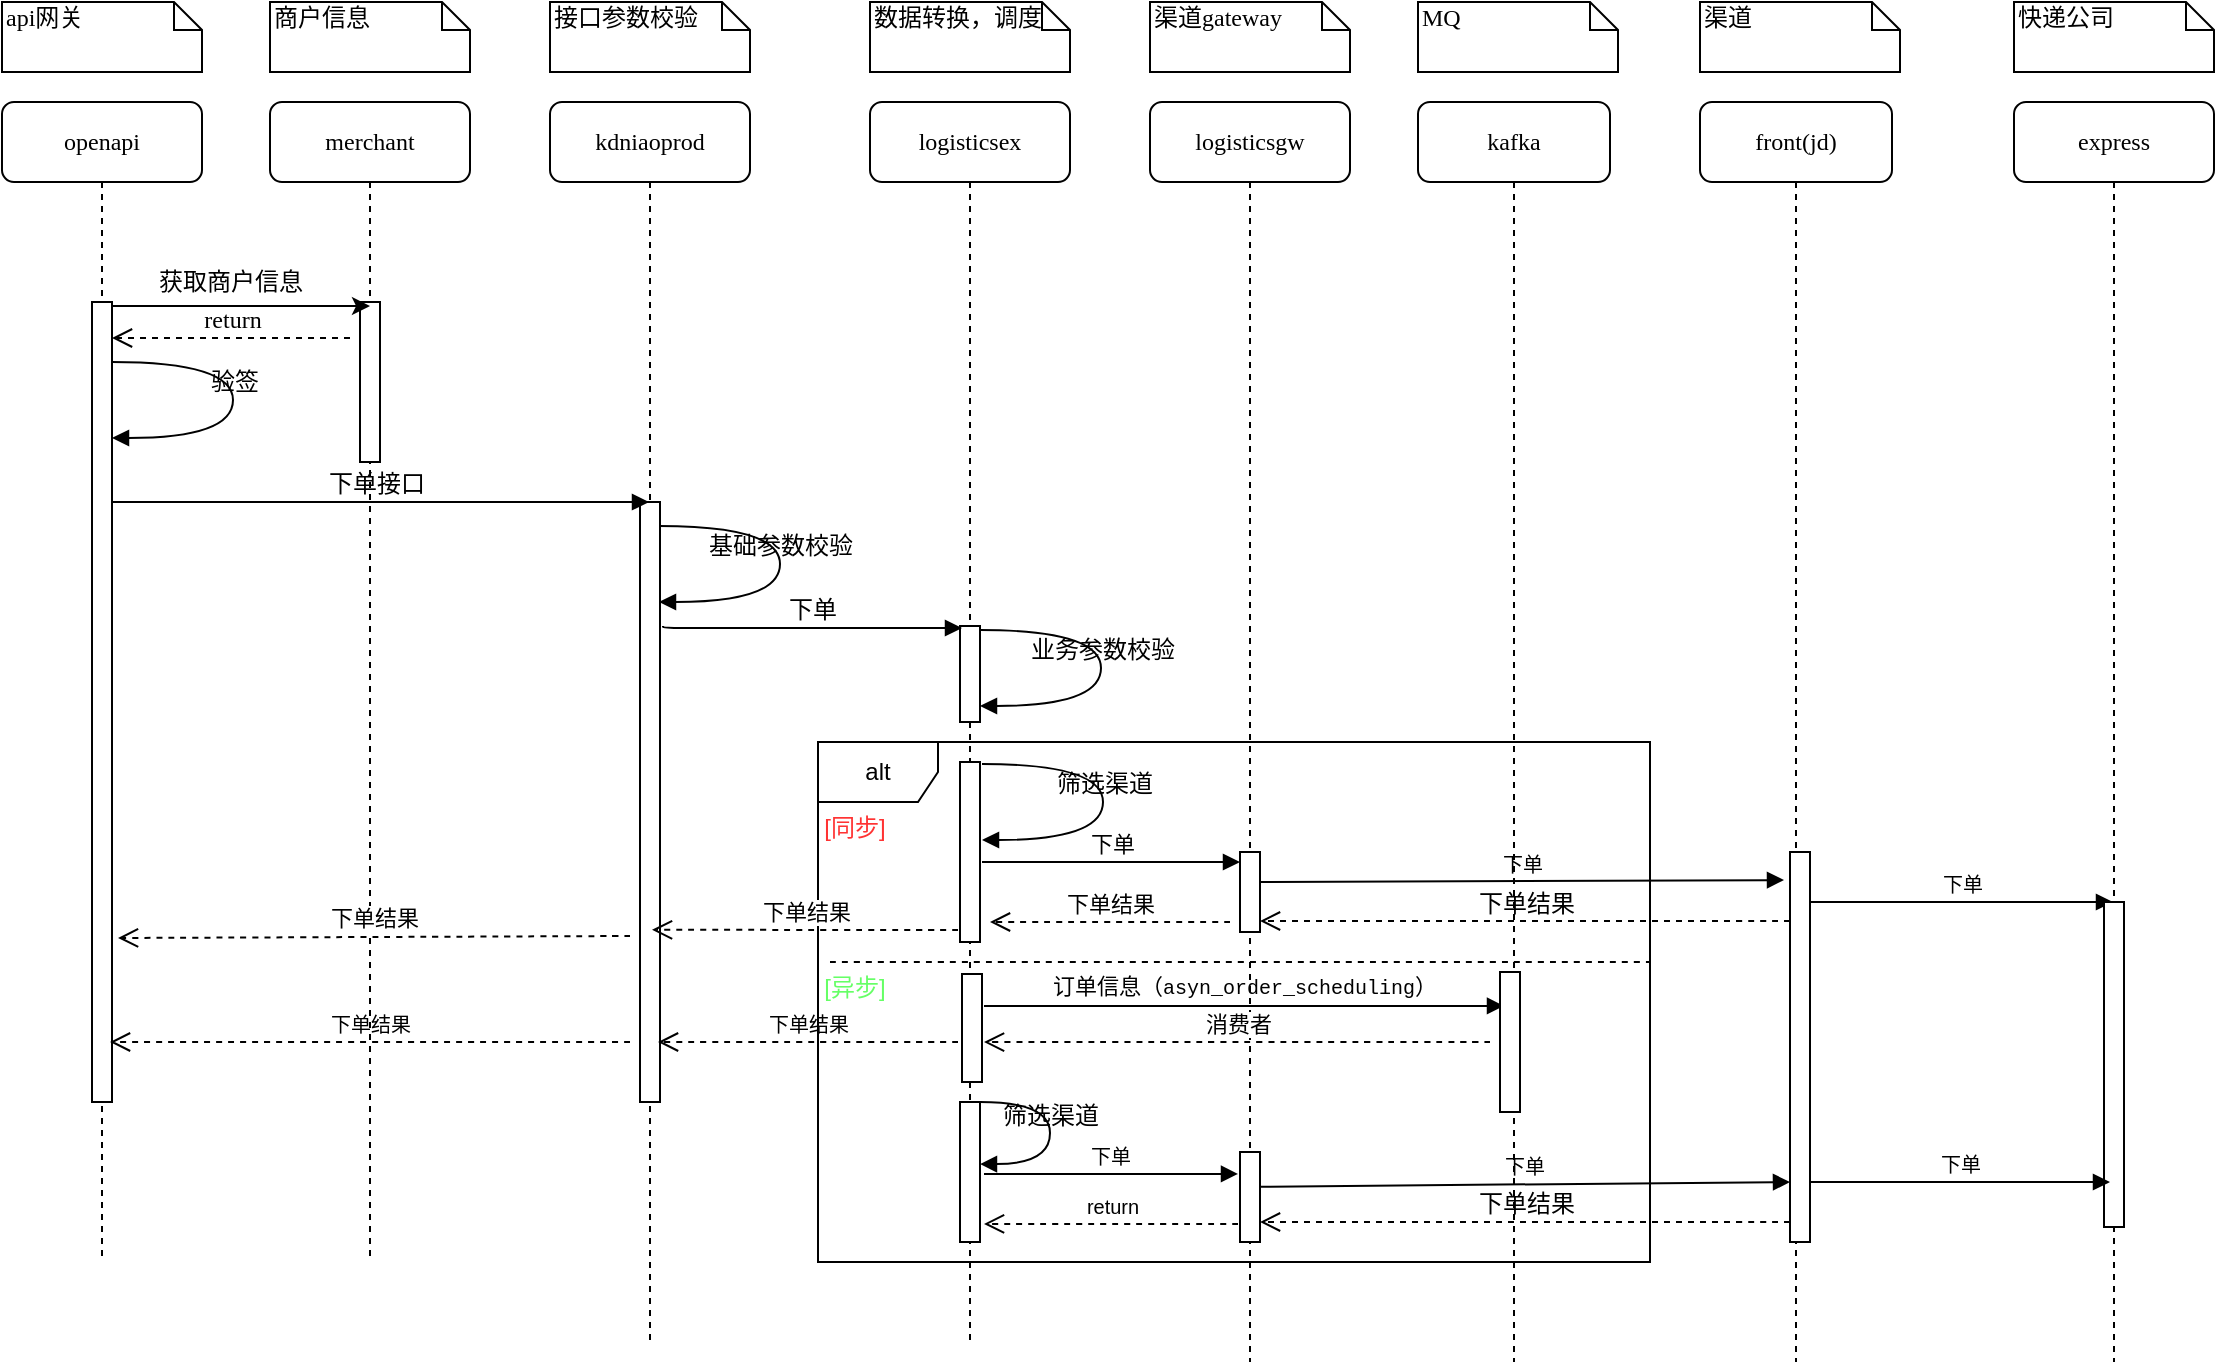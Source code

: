 <mxfile version="20.2.3" type="github">
  <diagram name="Page-1" id="13e1069c-82ec-6db2-03f1-153e76fe0fe0">
    <mxGraphModel dx="2062" dy="786" grid="1" gridSize="10" guides="1" tooltips="1" connect="1" arrows="1" fold="1" page="1" pageScale="1" pageWidth="1920" pageHeight="1200" background="none" math="0" shadow="0">
      <root>
        <mxCell id="0" />
        <mxCell id="1" parent="0" />
        <mxCell id="XC6BqRoF2bmVDiK8bHI7-21" value="alt" style="shape=umlFrame;whiteSpace=wrap;html=1;" vertex="1" parent="1">
          <mxGeometry x="614" y="450" width="416" height="260" as="geometry" />
        </mxCell>
        <mxCell id="7baba1c4bc27f4b0-2" value="kdniaoprod" style="shape=umlLifeline;perimeter=lifelinePerimeter;whiteSpace=wrap;html=1;container=1;collapsible=0;recursiveResize=0;outlineConnect=0;rounded=1;shadow=0;comic=0;labelBackgroundColor=none;strokeWidth=1;fontFamily=Verdana;fontSize=12;align=center;" parent="1" vertex="1">
          <mxGeometry x="480" y="130" width="100" height="620" as="geometry" />
        </mxCell>
        <mxCell id="7baba1c4bc27f4b0-10" value="" style="html=1;points=[];perimeter=orthogonalPerimeter;rounded=0;shadow=0;comic=0;labelBackgroundColor=none;strokeWidth=1;fontFamily=Verdana;fontSize=12;align=center;" parent="7baba1c4bc27f4b0-2" vertex="1">
          <mxGeometry x="45" y="200" width="10" height="300" as="geometry" />
        </mxCell>
        <mxCell id="7baba1c4bc27f4b0-3" value="logisticsex" style="shape=umlLifeline;perimeter=lifelinePerimeter;whiteSpace=wrap;html=1;container=1;collapsible=0;recursiveResize=0;outlineConnect=0;rounded=1;shadow=0;comic=0;labelBackgroundColor=none;strokeWidth=1;fontFamily=Verdana;fontSize=12;align=center;" parent="1" vertex="1">
          <mxGeometry x="640" y="130" width="100" height="620" as="geometry" />
        </mxCell>
        <mxCell id="7baba1c4bc27f4b0-13" value="" style="html=1;points=[];perimeter=orthogonalPerimeter;rounded=0;shadow=0;comic=0;labelBackgroundColor=none;strokeWidth=1;fontFamily=Verdana;fontSize=12;align=center;" parent="7baba1c4bc27f4b0-3" vertex="1">
          <mxGeometry x="45" y="262" width="10" height="48" as="geometry" />
        </mxCell>
        <mxCell id="XC6BqRoF2bmVDiK8bHI7-18" value="业务参数校验" style="html=1;verticalAlign=bottom;endArrow=block;labelBackgroundColor=none;fontFamily=Verdana;fontSize=12;elbow=vertical;edgeStyle=orthogonalEdgeStyle;curved=1;" edge="1" parent="7baba1c4bc27f4b0-3">
          <mxGeometry relative="1" as="geometry">
            <mxPoint x="55" y="264" as="sourcePoint" />
            <mxPoint x="55" y="302" as="targetPoint" />
            <Array as="points">
              <mxPoint x="115.5" y="264" />
              <mxPoint x="115.5" y="302" />
            </Array>
          </mxGeometry>
        </mxCell>
        <mxCell id="XC6BqRoF2bmVDiK8bHI7-31" value="下单" style="html=1;verticalAlign=bottom;endArrow=block;rounded=0;curved=1;" edge="1" parent="7baba1c4bc27f4b0-3">
          <mxGeometry width="80" relative="1" as="geometry">
            <mxPoint x="56" y="380" as="sourcePoint" />
            <mxPoint x="185" y="380" as="targetPoint" />
          </mxGeometry>
        </mxCell>
        <mxCell id="XC6BqRoF2bmVDiK8bHI7-42" value="&lt;font style=&quot;&quot;&gt;&lt;font style=&quot;font-size: 11px;&quot; color=&quot;#000000&quot;&gt;订单信息（&lt;/font&gt;&lt;span style=&quot;font-family: &amp;quot;Courier New&amp;quot;;&quot;&gt;&lt;font style=&quot;font-size: 10px;&quot; color=&quot;#000000&quot;&gt;asyn_order_scheduling&lt;/font&gt;&lt;/span&gt;&lt;span style=&quot;font-size: 11px; color: rgb(0, 0, 0);&quot;&gt;）&lt;/span&gt;&lt;/font&gt;" style="html=1;verticalAlign=bottom;endArrow=block;rounded=0;fontColor=#66FF66;curved=1;entryX=-0.2;entryY=0.057;entryDx=0;entryDy=0;entryPerimeter=0;" edge="1" parent="7baba1c4bc27f4b0-3">
          <mxGeometry width="80" relative="1" as="geometry">
            <mxPoint x="57" y="452" as="sourcePoint" />
            <mxPoint x="317" y="451.99" as="targetPoint" />
          </mxGeometry>
        </mxCell>
        <mxCell id="XC6BqRoF2bmVDiK8bHI7-60" value="" style="html=1;points=[];perimeter=orthogonalPerimeter;fontSize=10;fontColor=#000000;" vertex="1" parent="7baba1c4bc27f4b0-3">
          <mxGeometry x="45" y="500" width="10" height="70" as="geometry" />
        </mxCell>
        <mxCell id="XC6BqRoF2bmVDiK8bHI7-62" value="筛选渠道" style="html=1;verticalAlign=bottom;endArrow=block;labelBackgroundColor=none;fontFamily=Verdana;fontSize=12;elbow=vertical;edgeStyle=orthogonalEdgeStyle;curved=1;entryX=1;entryY=0.443;entryDx=0;entryDy=0;entryPerimeter=0;" edge="1" parent="7baba1c4bc27f4b0-3" target="XC6BqRoF2bmVDiK8bHI7-60">
          <mxGeometry relative="1" as="geometry">
            <mxPoint x="55" y="500" as="sourcePoint" />
            <mxPoint x="55" y="538" as="targetPoint" />
            <Array as="points">
              <mxPoint x="90" y="500" />
              <mxPoint x="90" y="531" />
            </Array>
          </mxGeometry>
        </mxCell>
        <mxCell id="7baba1c4bc27f4b0-4" value="logisticsgw" style="shape=umlLifeline;perimeter=lifelinePerimeter;whiteSpace=wrap;html=1;container=1;collapsible=0;recursiveResize=0;outlineConnect=0;rounded=1;shadow=0;comic=0;labelBackgroundColor=none;strokeWidth=1;fontFamily=Verdana;fontSize=12;align=center;" parent="1" vertex="1">
          <mxGeometry x="780" y="130" width="100" height="630" as="geometry" />
        </mxCell>
        <mxCell id="XC6BqRoF2bmVDiK8bHI7-49" value="" style="html=1;points=[];perimeter=orthogonalPerimeter;rounded=0;shadow=0;comic=0;labelBackgroundColor=none;strokeWidth=1;fontFamily=Verdana;fontSize=12;align=center;" vertex="1" parent="7baba1c4bc27f4b0-4">
          <mxGeometry x="45" y="525" width="10" height="45" as="geometry" />
        </mxCell>
        <mxCell id="7baba1c4bc27f4b0-5" value="front(jd)" style="shape=umlLifeline;perimeter=lifelinePerimeter;whiteSpace=wrap;html=1;container=1;collapsible=0;recursiveResize=0;outlineConnect=0;rounded=1;shadow=0;comic=0;labelBackgroundColor=none;strokeWidth=1;fontFamily=Verdana;fontSize=12;align=center;" parent="1" vertex="1">
          <mxGeometry x="1055" y="130" width="96" height="630" as="geometry" />
        </mxCell>
        <mxCell id="7baba1c4bc27f4b0-19" value="" style="html=1;points=[];perimeter=orthogonalPerimeter;rounded=0;shadow=0;comic=0;labelBackgroundColor=none;strokeWidth=1;fontFamily=Verdana;fontSize=12;align=center;" parent="7baba1c4bc27f4b0-5" vertex="1">
          <mxGeometry x="45" y="375" width="10" height="195" as="geometry" />
        </mxCell>
        <mxCell id="XC6BqRoF2bmVDiK8bHI7-68" value="下单" style="html=1;verticalAlign=bottom;endArrow=block;rounded=0;labelBackgroundColor=none;fontSize=10;fontColor=#000000;curved=1;" edge="1" parent="7baba1c4bc27f4b0-5" target="7baba1c4bc27f4b0-6">
          <mxGeometry width="80" relative="1" as="geometry">
            <mxPoint x="55" y="400" as="sourcePoint" />
            <mxPoint x="135" y="400" as="targetPoint" />
          </mxGeometry>
        </mxCell>
        <mxCell id="7baba1c4bc27f4b0-6" value="express" style="shape=umlLifeline;perimeter=lifelinePerimeter;whiteSpace=wrap;html=1;container=1;collapsible=0;recursiveResize=0;outlineConnect=0;rounded=1;shadow=0;comic=0;labelBackgroundColor=none;strokeWidth=1;fontFamily=Verdana;fontSize=12;align=center;" parent="1" vertex="1">
          <mxGeometry x="1212" y="130" width="100" height="630" as="geometry" />
        </mxCell>
        <mxCell id="7baba1c4bc27f4b0-16" value="" style="html=1;points=[];perimeter=orthogonalPerimeter;rounded=0;shadow=0;comic=0;labelBackgroundColor=none;strokeWidth=1;fontFamily=Verdana;fontSize=12;align=center;" parent="7baba1c4bc27f4b0-6" vertex="1">
          <mxGeometry x="45" y="400" width="10" height="162.5" as="geometry" />
        </mxCell>
        <mxCell id="7baba1c4bc27f4b0-8" value="merchant" style="shape=umlLifeline;perimeter=lifelinePerimeter;whiteSpace=wrap;html=1;container=1;collapsible=0;recursiveResize=0;outlineConnect=0;rounded=1;shadow=0;comic=0;labelBackgroundColor=none;strokeWidth=1;fontFamily=Verdana;fontSize=12;align=center;" parent="1" vertex="1">
          <mxGeometry x="340" y="130" width="100" height="580" as="geometry" />
        </mxCell>
        <mxCell id="7baba1c4bc27f4b0-9" value="" style="html=1;points=[];perimeter=orthogonalPerimeter;rounded=0;shadow=0;comic=0;labelBackgroundColor=none;strokeWidth=1;fontFamily=Verdana;fontSize=12;align=center;" parent="7baba1c4bc27f4b0-8" vertex="1">
          <mxGeometry x="45" y="100" width="10" height="80" as="geometry" />
        </mxCell>
        <mxCell id="XC6BqRoF2bmVDiK8bHI7-17" value="return" style="html=1;verticalAlign=bottom;endArrow=open;dashed=1;endSize=8;labelBackgroundColor=none;fontFamily=Verdana;fontSize=12;edgeStyle=elbowEdgeStyle;elbow=vertical;" edge="1" parent="7baba1c4bc27f4b0-8">
          <mxGeometry relative="1" as="geometry">
            <mxPoint x="-79" y="118" as="targetPoint" />
            <Array as="points">
              <mxPoint x="-19" y="118" />
              <mxPoint x="11" y="118" />
            </Array>
            <mxPoint x="40" y="118" as="sourcePoint" />
          </mxGeometry>
        </mxCell>
        <mxCell id="XC6BqRoF2bmVDiK8bHI7-54" value="下单结果" style="html=1;verticalAlign=bottom;endArrow=open;dashed=1;endSize=8;rounded=0;curved=1;entryX=1.3;entryY=0.795;entryDx=0;entryDy=0;entryPerimeter=0;" edge="1" parent="7baba1c4bc27f4b0-8" target="XC6BqRoF2bmVDiK8bHI7-2">
          <mxGeometry relative="1" as="geometry">
            <mxPoint x="180" y="417" as="sourcePoint" />
            <mxPoint x="30" y="420" as="targetPoint" />
          </mxGeometry>
        </mxCell>
        <mxCell id="7baba1c4bc27f4b0-22" value="" style="html=1;points=[];perimeter=orthogonalPerimeter;rounded=0;shadow=0;comic=0;labelBackgroundColor=none;strokeWidth=1;fontFamily=Verdana;fontSize=12;align=center;" parent="1" vertex="1">
          <mxGeometry x="825" y="505" width="10" height="40" as="geometry" />
        </mxCell>
        <mxCell id="7baba1c4bc27f4b0-11" value="下单接口" style="html=1;verticalAlign=bottom;endArrow=block;labelBackgroundColor=none;fontFamily=Verdana;fontSize=12;edgeStyle=elbowEdgeStyle;elbow=vertical;" parent="1" source="XC6BqRoF2bmVDiK8bHI7-1" target="7baba1c4bc27f4b0-2" edge="1">
          <mxGeometry relative="1" as="geometry">
            <mxPoint x="460" y="240" as="sourcePoint" />
            <mxPoint x="500" y="244" as="targetPoint" />
            <Array as="points">
              <mxPoint x="440" y="330" />
            </Array>
          </mxGeometry>
        </mxCell>
        <mxCell id="7baba1c4bc27f4b0-40" value="商户信息" style="shape=note;whiteSpace=wrap;html=1;size=14;verticalAlign=top;align=left;spacingTop=-6;rounded=0;shadow=0;comic=0;labelBackgroundColor=none;strokeWidth=1;fontFamily=Verdana;fontSize=12" parent="1" vertex="1">
          <mxGeometry x="340" y="80" width="100" height="35" as="geometry" />
        </mxCell>
        <mxCell id="7baba1c4bc27f4b0-41" value="接口参数校验" style="shape=note;whiteSpace=wrap;html=1;size=14;verticalAlign=top;align=left;spacingTop=-6;rounded=0;shadow=0;comic=0;labelBackgroundColor=none;strokeWidth=1;fontFamily=Verdana;fontSize=12" parent="1" vertex="1">
          <mxGeometry x="480" y="80" width="100" height="35" as="geometry" />
        </mxCell>
        <mxCell id="7baba1c4bc27f4b0-42" value="数据转换，调度" style="shape=note;whiteSpace=wrap;html=1;size=14;verticalAlign=top;align=left;spacingTop=-6;rounded=0;shadow=0;comic=0;labelBackgroundColor=none;strokeWidth=1;fontFamily=Verdana;fontSize=12" parent="1" vertex="1">
          <mxGeometry x="640" y="80" width="100" height="35" as="geometry" />
        </mxCell>
        <mxCell id="7baba1c4bc27f4b0-43" value="渠道gateway" style="shape=note;whiteSpace=wrap;html=1;size=14;verticalAlign=top;align=left;spacingTop=-6;rounded=0;shadow=0;comic=0;labelBackgroundColor=none;strokeWidth=1;fontFamily=Verdana;fontSize=12" parent="1" vertex="1">
          <mxGeometry x="780" y="80" width="100" height="35" as="geometry" />
        </mxCell>
        <mxCell id="7baba1c4bc27f4b0-44" value="渠道" style="shape=note;whiteSpace=wrap;html=1;size=14;verticalAlign=top;align=left;spacingTop=-6;rounded=0;shadow=0;comic=0;labelBackgroundColor=none;strokeWidth=1;fontFamily=Verdana;fontSize=12" parent="1" vertex="1">
          <mxGeometry x="1055" y="80" width="100" height="35" as="geometry" />
        </mxCell>
        <mxCell id="7baba1c4bc27f4b0-45" value="快递公司" style="shape=note;whiteSpace=wrap;html=1;size=14;verticalAlign=top;align=left;spacingTop=-6;rounded=0;shadow=0;comic=0;labelBackgroundColor=none;strokeWidth=1;fontFamily=Verdana;fontSize=12" parent="1" vertex="1">
          <mxGeometry x="1212" y="80" width="100" height="35" as="geometry" />
        </mxCell>
        <mxCell id="XC6BqRoF2bmVDiK8bHI7-1" value="openapi" style="shape=umlLifeline;perimeter=lifelinePerimeter;whiteSpace=wrap;html=1;container=1;collapsible=0;recursiveResize=0;outlineConnect=0;rounded=1;shadow=0;comic=0;labelBackgroundColor=none;strokeWidth=1;fontFamily=Verdana;fontSize=12;align=center;" vertex="1" parent="1">
          <mxGeometry x="206" y="130" width="100" height="580" as="geometry" />
        </mxCell>
        <mxCell id="XC6BqRoF2bmVDiK8bHI7-2" value="" style="html=1;points=[];perimeter=orthogonalPerimeter;rounded=0;shadow=0;comic=0;labelBackgroundColor=none;strokeWidth=1;fontFamily=Verdana;fontSize=12;align=center;" vertex="1" parent="XC6BqRoF2bmVDiK8bHI7-1">
          <mxGeometry x="45" y="100" width="10" height="400" as="geometry" />
        </mxCell>
        <mxCell id="XC6BqRoF2bmVDiK8bHI7-67" value="验签" style="html=1;verticalAlign=bottom;endArrow=block;labelBackgroundColor=none;fontFamily=Verdana;fontSize=12;elbow=vertical;edgeStyle=orthogonalEdgeStyle;curved=1;" edge="1" parent="XC6BqRoF2bmVDiK8bHI7-1">
          <mxGeometry relative="1" as="geometry">
            <mxPoint x="55" y="130" as="sourcePoint" />
            <mxPoint x="55" y="168" as="targetPoint" />
            <Array as="points">
              <mxPoint x="115.5" y="130" />
              <mxPoint x="115.5" y="168" />
            </Array>
          </mxGeometry>
        </mxCell>
        <mxCell id="XC6BqRoF2bmVDiK8bHI7-3" value="api网关" style="shape=note;whiteSpace=wrap;html=1;size=14;verticalAlign=top;align=left;spacingTop=-6;rounded=0;shadow=0;comic=0;labelBackgroundColor=none;strokeWidth=1;fontFamily=Verdana;fontSize=12" vertex="1" parent="1">
          <mxGeometry x="206" y="80" width="100" height="35" as="geometry" />
        </mxCell>
        <mxCell id="XC6BqRoF2bmVDiK8bHI7-5" value="" style="endArrow=classic;html=1;rounded=0;exitX=1;exitY=0.005;exitDx=0;exitDy=0;exitPerimeter=0;entryX=0.5;entryY=0.025;entryDx=0;entryDy=0;entryPerimeter=0;" edge="1" parent="1" source="XC6BqRoF2bmVDiK8bHI7-2" target="7baba1c4bc27f4b0-9">
          <mxGeometry width="50" height="50" relative="1" as="geometry">
            <mxPoint x="263" y="230" as="sourcePoint" />
            <mxPoint x="380" y="232" as="targetPoint" />
          </mxGeometry>
        </mxCell>
        <mxCell id="XC6BqRoF2bmVDiK8bHI7-6" value="获取商户信息" style="text;html=1;align=center;verticalAlign=middle;resizable=0;points=[];autosize=1;strokeColor=none;fillColor=none;" vertex="1" parent="1">
          <mxGeometry x="270" y="205" width="100" height="30" as="geometry" />
        </mxCell>
        <mxCell id="XC6BqRoF2bmVDiK8bHI7-15" value="基础参数校验" style="html=1;verticalAlign=bottom;endArrow=block;labelBackgroundColor=none;fontFamily=Verdana;fontSize=12;elbow=vertical;edgeStyle=orthogonalEdgeStyle;curved=1;" edge="1" parent="1">
          <mxGeometry relative="1" as="geometry">
            <mxPoint x="534.5" y="342" as="sourcePoint" />
            <mxPoint x="534.5" y="380" as="targetPoint" />
            <Array as="points">
              <mxPoint x="595" y="342" />
              <mxPoint x="595" y="380" />
            </Array>
          </mxGeometry>
        </mxCell>
        <mxCell id="XC6BqRoF2bmVDiK8bHI7-16" value="下单" style="html=1;verticalAlign=bottom;endArrow=block;labelBackgroundColor=none;fontFamily=Verdana;fontSize=12;edgeStyle=elbowEdgeStyle;elbow=vertical;entryX=0.1;entryY=0.014;entryDx=0;entryDy=0;entryPerimeter=0;" edge="1" parent="1">
          <mxGeometry relative="1" as="geometry">
            <mxPoint x="536.5" y="392" as="sourcePoint" />
            <mxPoint x="686" y="393.954" as="targetPoint" />
          </mxGeometry>
        </mxCell>
        <mxCell id="XC6BqRoF2bmVDiK8bHI7-24" value="&lt;font color=&quot;#ff3333&quot;&gt;[同步]&lt;/font&gt;" style="text;html=1;resizable=0;autosize=1;align=center;verticalAlign=middle;points=[];fillColor=none;strokeColor=none;rounded=0;" vertex="1" parent="1">
          <mxGeometry x="607" y="478" width="50" height="30" as="geometry" />
        </mxCell>
        <mxCell id="XC6BqRoF2bmVDiK8bHI7-27" value="" style="endArrow=none;dashed=1;html=1;rounded=0;curved=1;entryX=1;entryY=0.423;entryDx=0;entryDy=0;entryPerimeter=0;" edge="1" parent="1" target="XC6BqRoF2bmVDiK8bHI7-21">
          <mxGeometry width="50" height="50" relative="1" as="geometry">
            <mxPoint x="620" y="560" as="sourcePoint" />
            <mxPoint x="1010" y="605" as="targetPoint" />
          </mxGeometry>
        </mxCell>
        <mxCell id="XC6BqRoF2bmVDiK8bHI7-29" value="" style="html=1;points=[];perimeter=orthogonalPerimeter;rounded=0;shadow=0;comic=0;labelBackgroundColor=none;strokeColor=#000000;strokeWidth=1;fillColor=#FFFFFF;fontFamily=Verdana;fontSize=12;fontColor=#000000;align=center;" vertex="1" parent="1">
          <mxGeometry x="685" y="460" width="10" height="90" as="geometry" />
        </mxCell>
        <mxCell id="XC6BqRoF2bmVDiK8bHI7-32" value="筛选渠道" style="html=1;verticalAlign=bottom;endArrow=block;labelBackgroundColor=none;fontFamily=Verdana;fontSize=12;elbow=vertical;edgeStyle=orthogonalEdgeStyle;curved=1;" edge="1" parent="1">
          <mxGeometry relative="1" as="geometry">
            <mxPoint x="696" y="461" as="sourcePoint" />
            <mxPoint x="696" y="499" as="targetPoint" />
            <Array as="points">
              <mxPoint x="756.5" y="461" />
              <mxPoint x="756.5" y="499" />
            </Array>
          </mxGeometry>
        </mxCell>
        <mxCell id="XC6BqRoF2bmVDiK8bHI7-33" value="下单结果" style="html=1;verticalAlign=bottom;endArrow=open;dashed=1;endSize=8;rounded=0;curved=1;" edge="1" parent="1">
          <mxGeometry relative="1" as="geometry">
            <mxPoint x="820" y="540" as="sourcePoint" />
            <mxPoint x="700" y="540" as="targetPoint" />
          </mxGeometry>
        </mxCell>
        <mxCell id="XC6BqRoF2bmVDiK8bHI7-34" value="&lt;font color=&quot;#66ff66&quot;&gt;[异步]&lt;/font&gt;" style="text;html=1;resizable=0;autosize=1;align=center;verticalAlign=middle;points=[];fillColor=none;strokeColor=none;rounded=0;" vertex="1" parent="1">
          <mxGeometry x="607" y="558" width="50" height="30" as="geometry" />
        </mxCell>
        <mxCell id="XC6BqRoF2bmVDiK8bHI7-37" value="kafka" style="shape=umlLifeline;perimeter=lifelinePerimeter;whiteSpace=wrap;html=1;container=1;collapsible=0;recursiveResize=0;outlineConnect=0;rounded=1;shadow=0;comic=0;labelBackgroundColor=none;strokeWidth=1;fontFamily=Verdana;fontSize=12;align=center;" vertex="1" parent="1">
          <mxGeometry x="914" y="130" width="96" height="630" as="geometry" />
        </mxCell>
        <mxCell id="XC6BqRoF2bmVDiK8bHI7-41" value="" style="html=1;points=[];perimeter=orthogonalPerimeter;rounded=0;shadow=0;comic=0;labelBackgroundColor=none;strokeWidth=1;fontFamily=Verdana;fontSize=12;align=center;" vertex="1" parent="XC6BqRoF2bmVDiK8bHI7-37">
          <mxGeometry x="41" y="435" width="10" height="70" as="geometry" />
        </mxCell>
        <mxCell id="XC6BqRoF2bmVDiK8bHI7-55" value="下单" style="html=1;verticalAlign=bottom;endArrow=block;rounded=0;labelBackgroundColor=none;fontSize=10;fontColor=#000000;curved=1;exitX=0.54;exitY=0.686;exitDx=0;exitDy=0;exitPerimeter=0;" edge="1" parent="XC6BqRoF2bmVDiK8bHI7-37">
          <mxGeometry width="80" relative="1" as="geometry">
            <mxPoint x="-79" y="542.37" as="sourcePoint" />
            <mxPoint x="186" y="540" as="targetPoint" />
          </mxGeometry>
        </mxCell>
        <mxCell id="XC6BqRoF2bmVDiK8bHI7-38" value="MQ" style="shape=note;whiteSpace=wrap;html=1;size=14;verticalAlign=top;align=left;spacingTop=-6;rounded=0;shadow=0;comic=0;labelBackgroundColor=none;strokeWidth=1;fontFamily=Verdana;fontSize=12" vertex="1" parent="1">
          <mxGeometry x="914" y="80" width="100" height="35" as="geometry" />
        </mxCell>
        <mxCell id="XC6BqRoF2bmVDiK8bHI7-39" value="" style="html=1;points=[];perimeter=orthogonalPerimeter;rounded=0;shadow=0;comic=0;labelBackgroundColor=none;strokeColor=#000000;strokeWidth=1;fillColor=#FFFFFF;fontFamily=Verdana;fontSize=12;fontColor=#000000;align=center;" vertex="1" parent="1">
          <mxGeometry x="686" y="566" width="10" height="54" as="geometry" />
        </mxCell>
        <mxCell id="XC6BqRoF2bmVDiK8bHI7-46" value="消费者" style="html=1;verticalAlign=bottom;endArrow=open;dashed=1;endSize=8;rounded=0;fontColor=#000000;curved=1;entryX=1.4;entryY=0.378;entryDx=0;entryDy=0;entryPerimeter=0;" edge="1" parent="1">
          <mxGeometry relative="1" as="geometry">
            <mxPoint x="950" y="600" as="sourcePoint" />
            <mxPoint x="697" y="600.02" as="targetPoint" />
          </mxGeometry>
        </mxCell>
        <mxCell id="XC6BqRoF2bmVDiK8bHI7-50" value="下单" style="html=1;verticalAlign=bottom;endArrow=block;rounded=0;labelBackgroundColor=none;fontSize=10;fontColor=#000000;curved=1;entryX=0.2;entryY=0.222;entryDx=0;entryDy=0;entryPerimeter=0;" edge="1" parent="1">
          <mxGeometry width="80" relative="1" as="geometry">
            <mxPoint x="697" y="666" as="sourcePoint" />
            <mxPoint x="824" y="665.99" as="targetPoint" />
          </mxGeometry>
        </mxCell>
        <mxCell id="XC6BqRoF2bmVDiK8bHI7-52" value="下单" style="html=1;verticalAlign=bottom;endArrow=block;rounded=0;labelBackgroundColor=none;fontSize=10;fontColor=#000000;curved=1;exitX=0.5;exitY=0.376;exitDx=0;exitDy=0;exitPerimeter=0;entryX=-0.3;entryY=0.072;entryDx=0;entryDy=0;entryPerimeter=0;" edge="1" parent="1" target="7baba1c4bc27f4b0-19">
          <mxGeometry width="80" relative="1" as="geometry">
            <mxPoint x="835" y="520.04" as="sourcePoint" />
            <mxPoint x="1090" y="520" as="targetPoint" />
          </mxGeometry>
        </mxCell>
        <mxCell id="XC6BqRoF2bmVDiK8bHI7-53" value="下单结果" style="html=1;verticalAlign=bottom;endArrow=open;dashed=1;endSize=8;rounded=0;curved=1;entryX=0.5;entryY=0.713;entryDx=0;entryDy=0;entryPerimeter=0;" edge="1" parent="1">
          <mxGeometry relative="1" as="geometry">
            <mxPoint x="684" y="544" as="sourcePoint" />
            <mxPoint x="531" y="543.9" as="targetPoint" />
          </mxGeometry>
        </mxCell>
        <mxCell id="XC6BqRoF2bmVDiK8bHI7-56" value="下单结果" style="html=1;verticalAlign=bottom;endArrow=open;dashed=1;endSize=8;labelBackgroundColor=none;fontFamily=Verdana;fontSize=12;edgeStyle=elbowEdgeStyle;elbow=vertical;" edge="1" parent="1">
          <mxGeometry relative="1" as="geometry">
            <mxPoint x="835" y="690" as="targetPoint" />
            <Array as="points">
              <mxPoint x="1084" y="690" />
              <mxPoint x="1114" y="690" />
            </Array>
            <mxPoint x="1100" y="690" as="sourcePoint" />
          </mxGeometry>
        </mxCell>
        <mxCell id="XC6BqRoF2bmVDiK8bHI7-58" value="return" style="html=1;verticalAlign=bottom;endArrow=open;dashed=1;endSize=8;rounded=0;labelBackgroundColor=none;fontSize=10;fontColor=#000000;curved=1;entryX=1.2;entryY=0.871;entryDx=0;entryDy=0;entryPerimeter=0;exitX=-0.1;exitY=0.8;exitDx=0;exitDy=0;exitPerimeter=0;" edge="1" parent="1" source="XC6BqRoF2bmVDiK8bHI7-49" target="XC6BqRoF2bmVDiK8bHI7-60">
          <mxGeometry relative="1" as="geometry">
            <mxPoint x="822" y="712" as="sourcePoint" />
            <mxPoint x="698" y="642" as="targetPoint" />
          </mxGeometry>
        </mxCell>
        <mxCell id="XC6BqRoF2bmVDiK8bHI7-63" value="下单结果" style="html=1;verticalAlign=bottom;endArrow=open;dashed=1;endSize=8;rounded=0;labelBackgroundColor=none;fontSize=10;fontColor=#000000;curved=1;" edge="1" parent="1">
          <mxGeometry relative="1" as="geometry">
            <mxPoint x="684" y="600" as="sourcePoint" />
            <mxPoint x="534" y="600" as="targetPoint" />
          </mxGeometry>
        </mxCell>
        <mxCell id="XC6BqRoF2bmVDiK8bHI7-64" value="下单结果" style="html=1;verticalAlign=bottom;endArrow=open;dashed=1;endSize=8;rounded=0;labelBackgroundColor=none;fontSize=10;fontColor=#000000;curved=1;" edge="1" parent="1">
          <mxGeometry relative="1" as="geometry">
            <mxPoint x="520" y="600" as="sourcePoint" />
            <mxPoint x="260" y="600" as="targetPoint" />
          </mxGeometry>
        </mxCell>
        <mxCell id="XC6BqRoF2bmVDiK8bHI7-66" value="下单结果" style="html=1;verticalAlign=bottom;endArrow=open;dashed=1;endSize=8;labelBackgroundColor=none;fontFamily=Verdana;fontSize=12;edgeStyle=elbowEdgeStyle;elbow=vertical;" edge="1" parent="1">
          <mxGeometry relative="1" as="geometry">
            <mxPoint x="835" y="539.5" as="targetPoint" />
            <Array as="points">
              <mxPoint x="1084" y="539.5" />
              <mxPoint x="1114" y="539.5" />
            </Array>
            <mxPoint x="1100" y="539.5" as="sourcePoint" />
          </mxGeometry>
        </mxCell>
        <mxCell id="XC6BqRoF2bmVDiK8bHI7-69" value="下单" style="html=1;verticalAlign=bottom;endArrow=block;rounded=0;labelBackgroundColor=none;fontSize=10;fontColor=#000000;curved=1;" edge="1" parent="1">
          <mxGeometry width="80" relative="1" as="geometry">
            <mxPoint x="1110" y="670" as="sourcePoint" />
            <mxPoint x="1260" y="670" as="targetPoint" />
          </mxGeometry>
        </mxCell>
      </root>
    </mxGraphModel>
  </diagram>
</mxfile>
